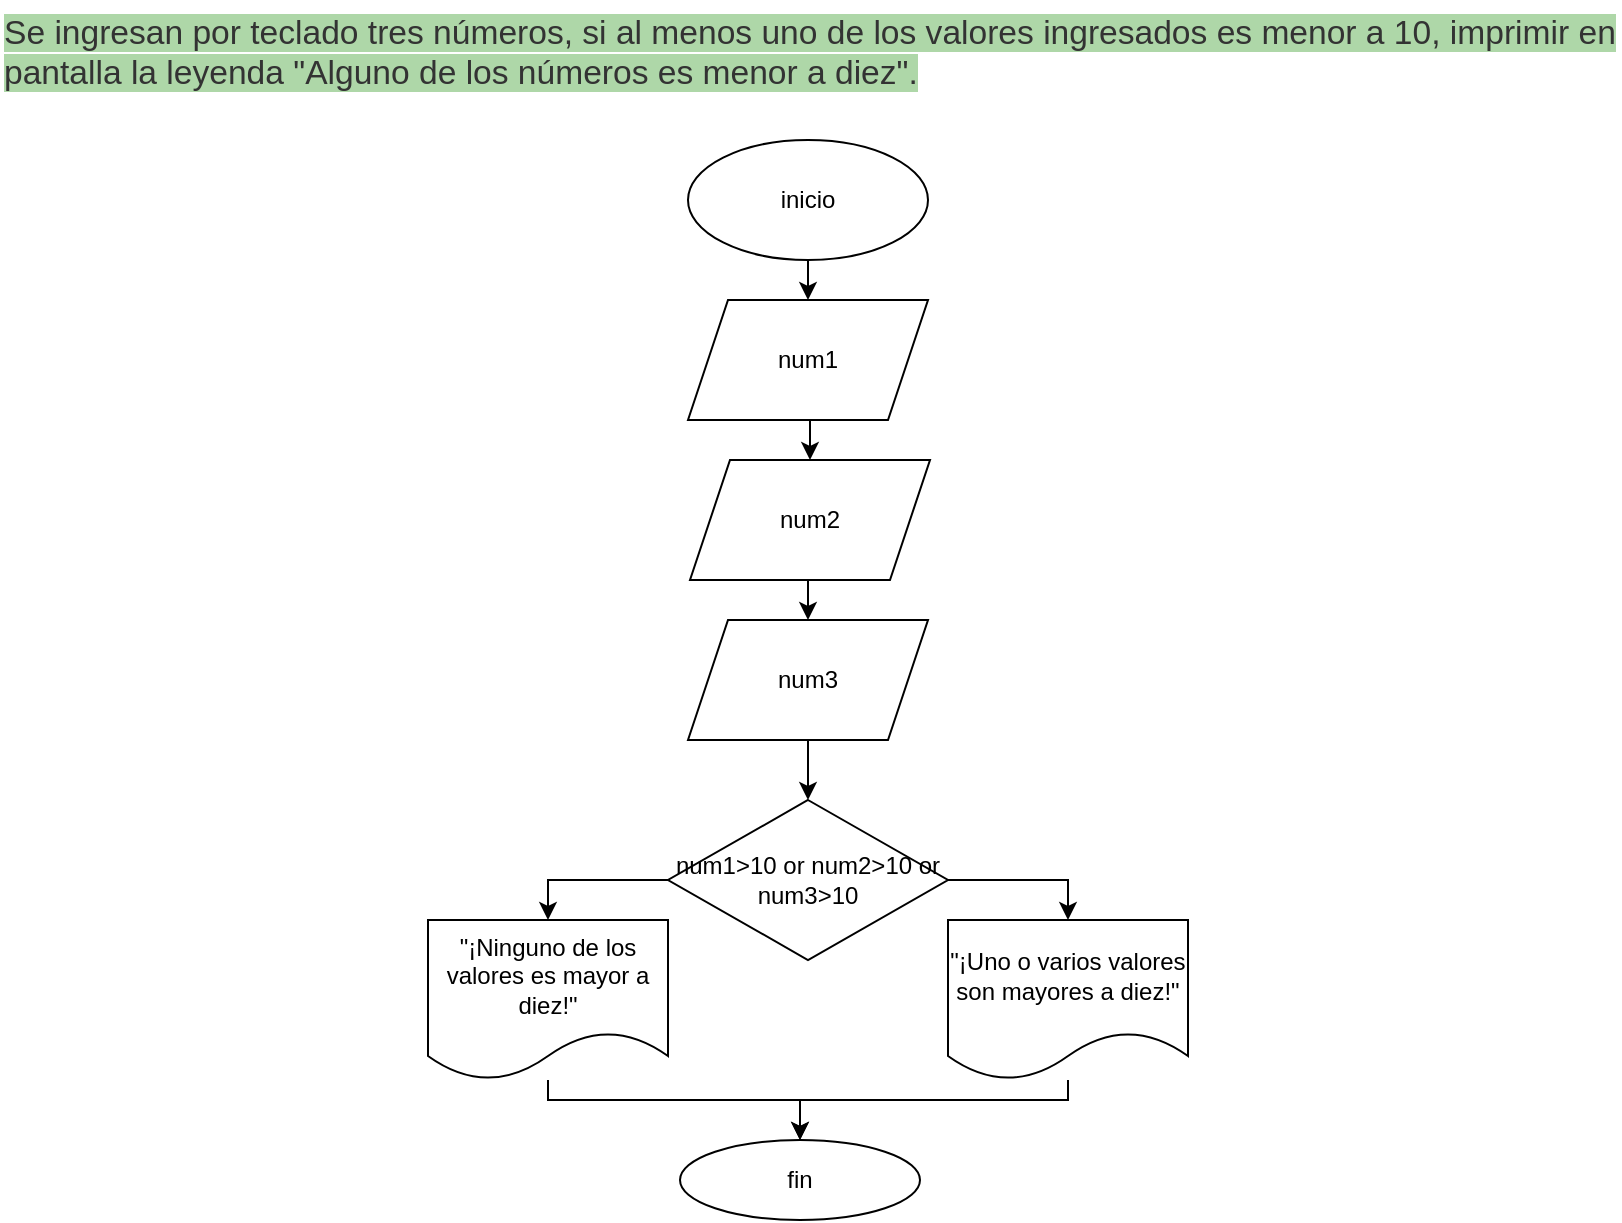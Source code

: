 <mxfile version="20.6.2" type="device"><diagram id="sFATw8t6kjvFPusIvpWy" name="Página-1"><mxGraphModel dx="868" dy="524" grid="1" gridSize="10" guides="1" tooltips="1" connect="1" arrows="1" fold="1" page="1" pageScale="1" pageWidth="827" pageHeight="1169" math="0" shadow="0"><root><mxCell id="0"/><mxCell id="1" parent="0"/><mxCell id="OmRMJGpEBVukgnGTQIdT-1" value="&lt;span style=&quot;color: rgb(51, 51, 51); font-family: sans-serif, arial; font-size: 16.8px; font-style: normal; font-variant-ligatures: normal; font-variant-caps: normal; font-weight: 400; letter-spacing: normal; orphans: 2; text-align: left; text-indent: 0px; text-transform: none; widows: 2; word-spacing: 0px; -webkit-text-stroke-width: 0px; background-color: rgb(174, 215, 168); text-decoration-thickness: initial; text-decoration-style: initial; text-decoration-color: initial; float: none; display: inline !important;&quot;&gt;Se ingresan por teclado tres números, si al menos uno de los valores ingresados es menor a 10, imprimir en pantalla la leyenda &quot;Alguno de los números es menor a diez&quot;.&lt;/span&gt;" style="text;whiteSpace=wrap;html=1;" vertex="1" parent="1"><mxGeometry x="10" width="810" height="50" as="geometry"/></mxCell><mxCell id="OmRMJGpEBVukgnGTQIdT-6" style="edgeStyle=orthogonalEdgeStyle;rounded=0;orthogonalLoop=1;jettySize=auto;html=1;exitX=0.5;exitY=1;exitDx=0;exitDy=0;entryX=0.5;entryY=0;entryDx=0;entryDy=0;" edge="1" parent="1" source="OmRMJGpEBVukgnGTQIdT-2" target="OmRMJGpEBVukgnGTQIdT-3"><mxGeometry relative="1" as="geometry"/></mxCell><mxCell id="OmRMJGpEBVukgnGTQIdT-2" value="inicio" style="ellipse;whiteSpace=wrap;html=1;" vertex="1" parent="1"><mxGeometry x="354" y="70" width="120" height="60" as="geometry"/></mxCell><mxCell id="OmRMJGpEBVukgnGTQIdT-7" style="edgeStyle=orthogonalEdgeStyle;rounded=0;orthogonalLoop=1;jettySize=auto;html=1;exitX=0.5;exitY=1;exitDx=0;exitDy=0;entryX=0.5;entryY=0;entryDx=0;entryDy=0;" edge="1" parent="1" source="OmRMJGpEBVukgnGTQIdT-3" target="OmRMJGpEBVukgnGTQIdT-4"><mxGeometry relative="1" as="geometry"/></mxCell><mxCell id="OmRMJGpEBVukgnGTQIdT-3" value="num1" style="shape=parallelogram;perimeter=parallelogramPerimeter;whiteSpace=wrap;html=1;fixedSize=1;" vertex="1" parent="1"><mxGeometry x="354" y="150" width="120" height="60" as="geometry"/></mxCell><mxCell id="OmRMJGpEBVukgnGTQIdT-8" style="edgeStyle=orthogonalEdgeStyle;rounded=0;orthogonalLoop=1;jettySize=auto;html=1;exitX=0.5;exitY=1;exitDx=0;exitDy=0;entryX=0.5;entryY=0;entryDx=0;entryDy=0;" edge="1" parent="1" source="OmRMJGpEBVukgnGTQIdT-4" target="OmRMJGpEBVukgnGTQIdT-5"><mxGeometry relative="1" as="geometry"/></mxCell><mxCell id="OmRMJGpEBVukgnGTQIdT-4" value="num2" style="shape=parallelogram;perimeter=parallelogramPerimeter;whiteSpace=wrap;html=1;fixedSize=1;" vertex="1" parent="1"><mxGeometry x="355" y="230" width="120" height="60" as="geometry"/></mxCell><mxCell id="OmRMJGpEBVukgnGTQIdT-10" style="edgeStyle=orthogonalEdgeStyle;rounded=0;orthogonalLoop=1;jettySize=auto;html=1;exitX=0.5;exitY=1;exitDx=0;exitDy=0;entryX=0.5;entryY=0;entryDx=0;entryDy=0;" edge="1" parent="1" source="OmRMJGpEBVukgnGTQIdT-5" target="OmRMJGpEBVukgnGTQIdT-9"><mxGeometry relative="1" as="geometry"/></mxCell><mxCell id="OmRMJGpEBVukgnGTQIdT-5" value="num3" style="shape=parallelogram;perimeter=parallelogramPerimeter;whiteSpace=wrap;html=1;fixedSize=1;" vertex="1" parent="1"><mxGeometry x="354" y="310" width="120" height="60" as="geometry"/></mxCell><mxCell id="OmRMJGpEBVukgnGTQIdT-13" style="edgeStyle=orthogonalEdgeStyle;rounded=0;orthogonalLoop=1;jettySize=auto;html=1;exitX=0;exitY=0.5;exitDx=0;exitDy=0;entryX=0.5;entryY=0;entryDx=0;entryDy=0;" edge="1" parent="1" source="OmRMJGpEBVukgnGTQIdT-9" target="OmRMJGpEBVukgnGTQIdT-12"><mxGeometry relative="1" as="geometry"/></mxCell><mxCell id="OmRMJGpEBVukgnGTQIdT-14" style="edgeStyle=orthogonalEdgeStyle;rounded=0;orthogonalLoop=1;jettySize=auto;html=1;exitX=1;exitY=0.5;exitDx=0;exitDy=0;entryX=0.5;entryY=0;entryDx=0;entryDy=0;" edge="1" parent="1" source="OmRMJGpEBVukgnGTQIdT-9" target="OmRMJGpEBVukgnGTQIdT-11"><mxGeometry relative="1" as="geometry"/></mxCell><mxCell id="OmRMJGpEBVukgnGTQIdT-9" value="num1&amp;gt;10 or num2&amp;gt;10 or num3&amp;gt;10" style="rhombus;whiteSpace=wrap;html=1;" vertex="1" parent="1"><mxGeometry x="344" y="400" width="140" height="80" as="geometry"/></mxCell><mxCell id="OmRMJGpEBVukgnGTQIdT-17" style="edgeStyle=orthogonalEdgeStyle;rounded=0;orthogonalLoop=1;jettySize=auto;html=1;entryX=0.5;entryY=0;entryDx=0;entryDy=0;" edge="1" parent="1" source="OmRMJGpEBVukgnGTQIdT-11" target="OmRMJGpEBVukgnGTQIdT-15"><mxGeometry relative="1" as="geometry"><Array as="points"><mxPoint x="544" y="550"/><mxPoint x="410" y="550"/></Array></mxGeometry></mxCell><mxCell id="OmRMJGpEBVukgnGTQIdT-11" value="&quot;¡Uno o varios valores son mayores a diez!&quot;" style="shape=document;whiteSpace=wrap;html=1;boundedLbl=1;" vertex="1" parent="1"><mxGeometry x="484" y="460" width="120" height="80" as="geometry"/></mxCell><mxCell id="OmRMJGpEBVukgnGTQIdT-16" style="edgeStyle=orthogonalEdgeStyle;rounded=0;orthogonalLoop=1;jettySize=auto;html=1;entryX=0.5;entryY=0;entryDx=0;entryDy=0;" edge="1" parent="1" source="OmRMJGpEBVukgnGTQIdT-12" target="OmRMJGpEBVukgnGTQIdT-15"><mxGeometry relative="1" as="geometry"><Array as="points"><mxPoint x="284" y="550"/><mxPoint x="410" y="550"/></Array></mxGeometry></mxCell><mxCell id="OmRMJGpEBVukgnGTQIdT-12" value="&quot;¡Ninguno de los valores es mayor a diez!&quot;" style="shape=document;whiteSpace=wrap;html=1;boundedLbl=1;" vertex="1" parent="1"><mxGeometry x="224" y="460" width="120" height="80" as="geometry"/></mxCell><mxCell id="OmRMJGpEBVukgnGTQIdT-15" value="fin" style="ellipse;whiteSpace=wrap;html=1;" vertex="1" parent="1"><mxGeometry x="350" y="570" width="120" height="40" as="geometry"/></mxCell></root></mxGraphModel></diagram></mxfile>